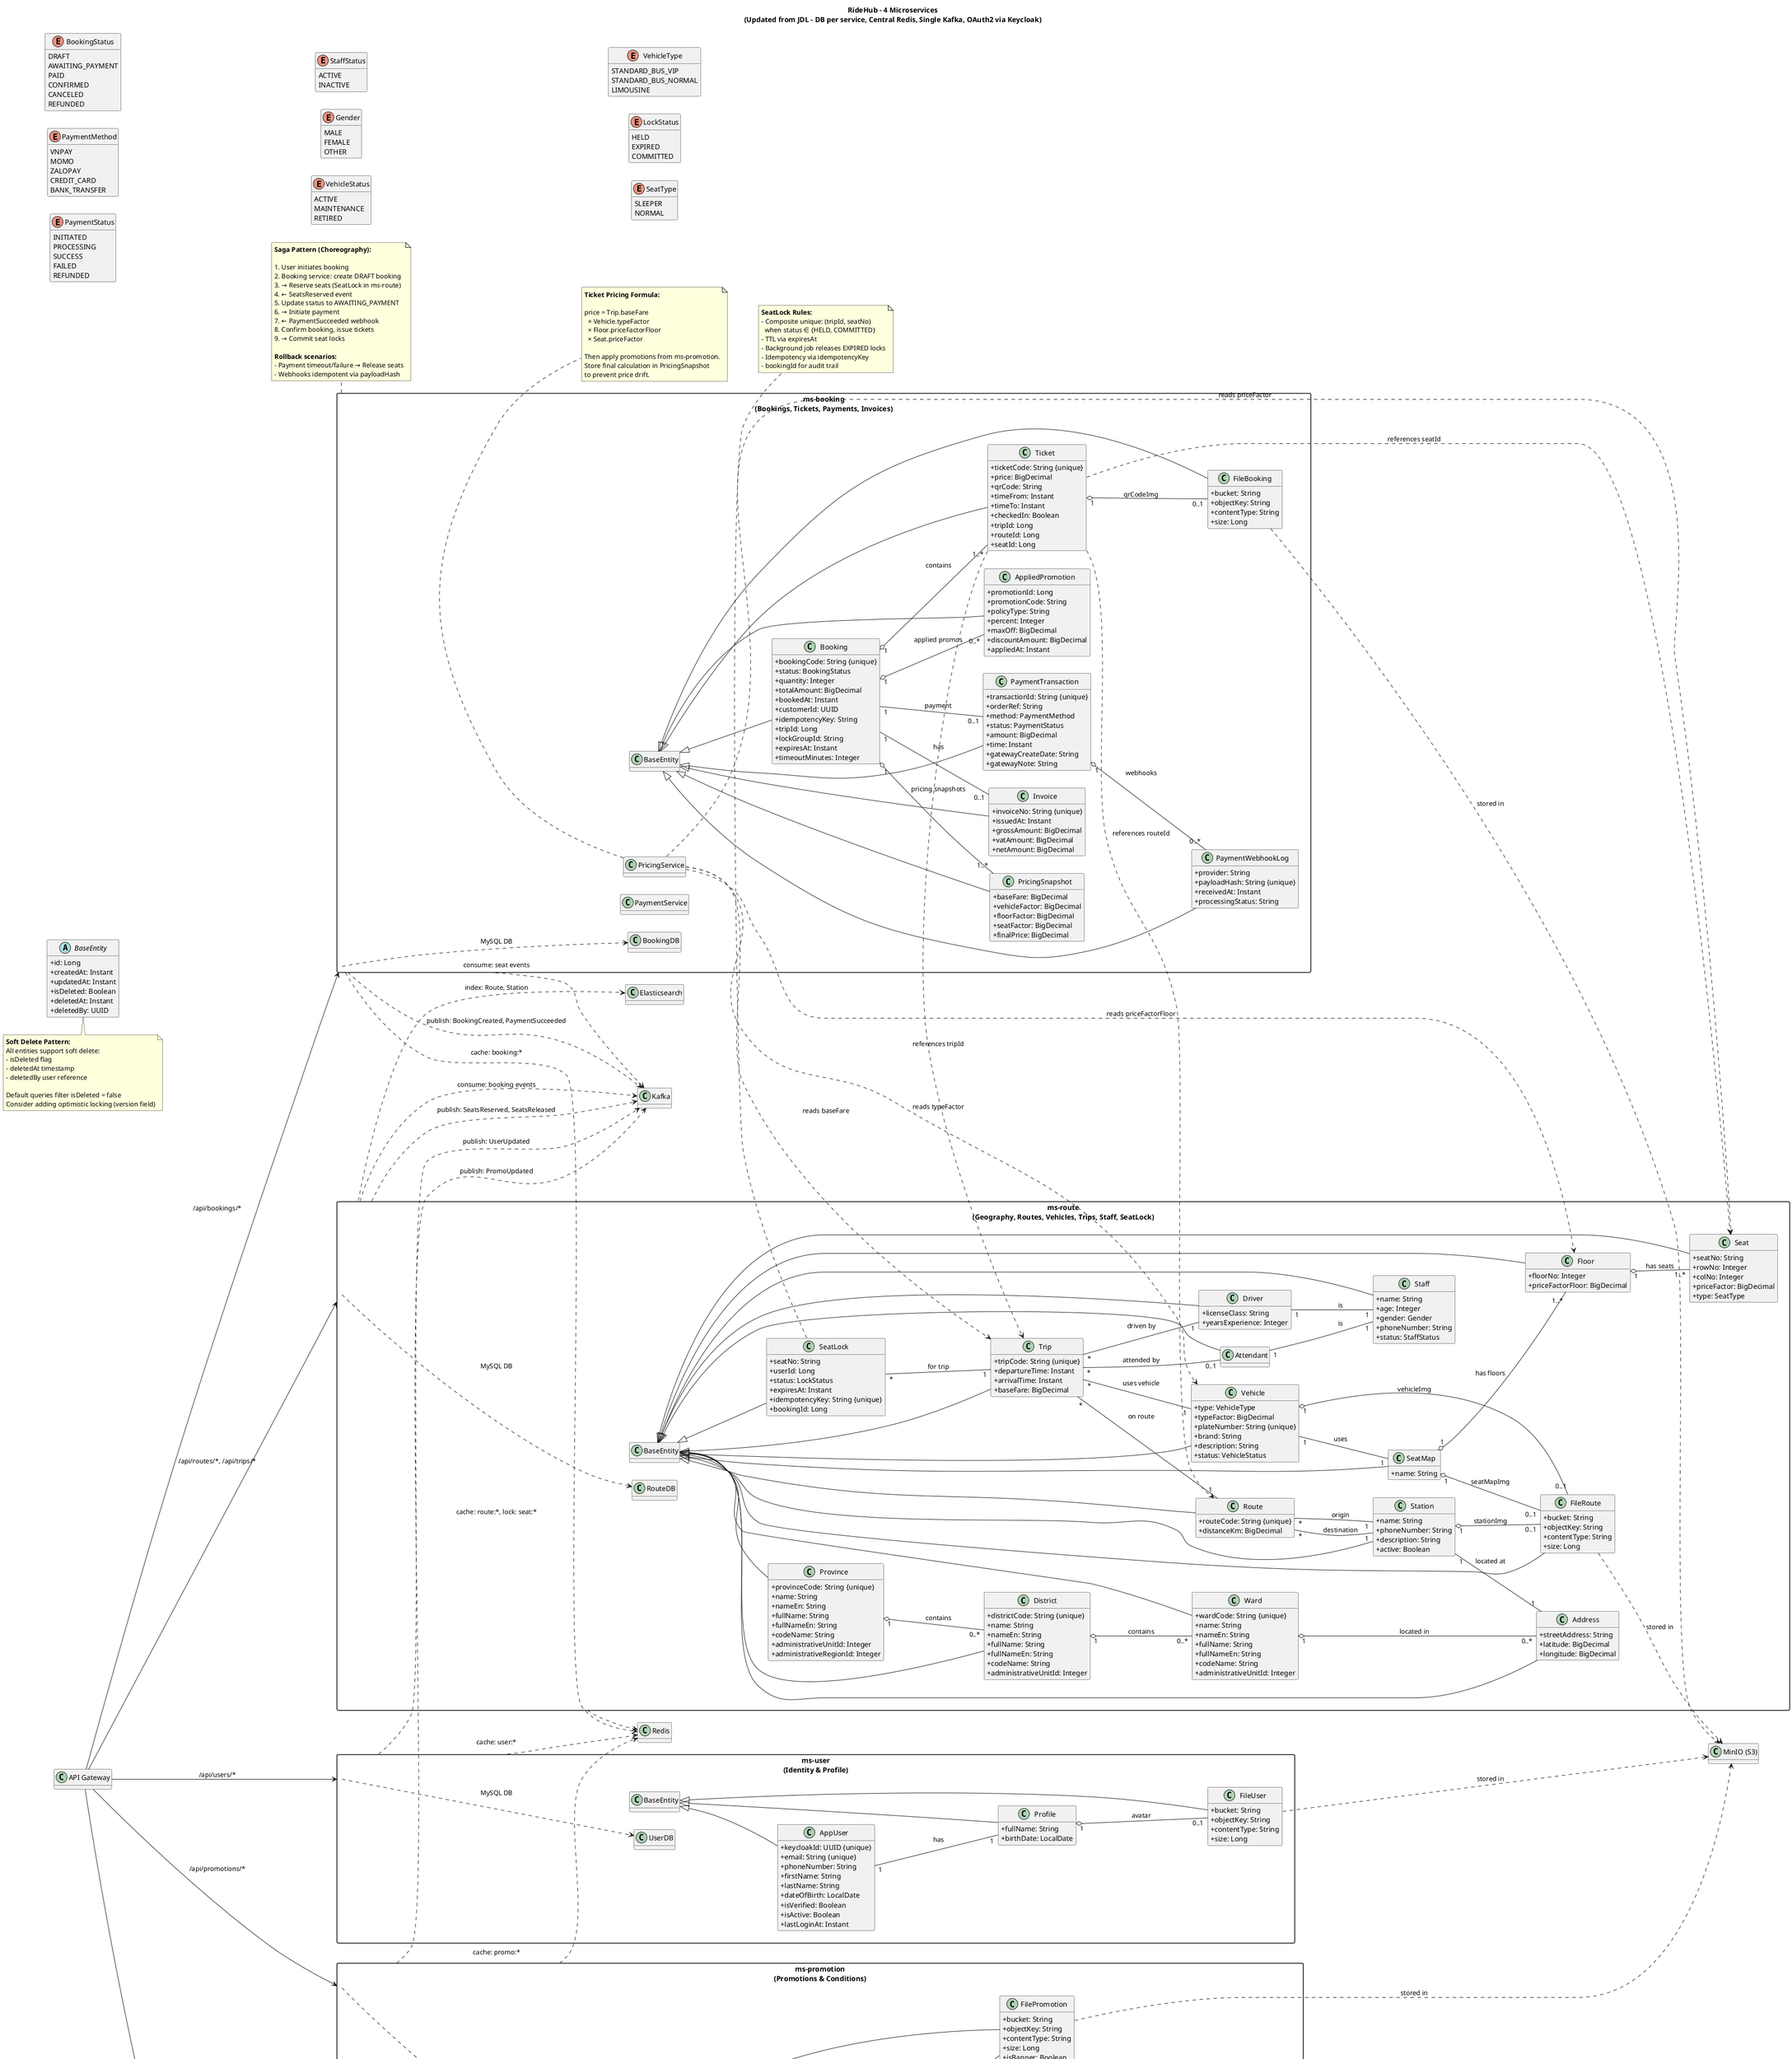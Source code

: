@startuml
title RideHub – 4 Microservices\n(Updated from JDL - DB per service, Central Redis, Single Kafka, OAuth2 via Keycloak)

left to right direction
hide methods
skinparam packageStyle rectangle
skinparam shadowing false
skinparam classAttributeIconSize 0

' =============================
'              ENUMS
' =============================
enum BookingStatus {
  DRAFT
  AWAITING_PAYMENT
  PAID
  CONFIRMED
  CANCELED
  REFUNDED
}

enum PaymentMethod {
  VNPAY
  MOMO
  ZALOPAY
  CREDIT_CARD
  BANK_TRANSFER
}

enum PaymentStatus {
  INITIATED
  PROCESSING
  SUCCESS
  FAILED
  REFUNDED
}

enum StaffStatus {
  ACTIVE
  INACTIVE
}

enum Gender {
  MALE
  FEMALE
  OTHER
}

enum VehicleStatus {
  ACTIVE
  MAINTENANCE
  RETIRED
}

enum VehicleType {
  STANDARD_BUS_VIP
  STANDARD_BUS_NORMAL
  LIMOUSINE
}

enum LockStatus {
  HELD
  EXPIRED
  COMMITTED
}

enum SeatType {
  SLEEPER
  NORMAL
}

' =============================
'      EXTERNAL COMPONENTS
' =============================
class "API Gateway" as GATEWAY
class "Keycloak (OAuth2)" as KEYCLOAK
class "Kafka" as KAFKA
class "Redis" as REDIS
class "MinIO (S3)" as MINIO
class "Elasticsearch" as ELASTIC

' =============================
'        BASE ENTITY
' =============================
abstract class BaseEntity {
  +id: Long
  +createdAt: Instant
  +updatedAt: Instant
  +isDeleted: Boolean
  +deletedAt: Instant
  +deletedBy: UUID
}

' =============================
'          MS-USER
' =============================
package "ms-user\n(Identity & Profile)" as MS_USER {

  class AppUser extends BaseEntity {
    +keycloakId: UUID {unique}
    +email: String {unique}
    +phoneNumber: String
    +firstName: String
    +lastName: String
    +dateOfBirth: LocalDate
    +isVerified: Boolean
    +isActive: Boolean
    +lastLoginAt: Instant
  }

  class Profile extends BaseEntity {
    +fullName: String
    +birthDate: LocalDate
  }

  class FileUser extends BaseEntity {
    +bucket: String
    +objectKey: String
    +contentType: String
    +size: Long
  }

  class "UserDB" as USERDB

}

AppUser "1" -- "1" Profile : "has"
Profile "1" o-- "0..1" FileUser : "avatar"
FileUser ..> MINIO : "stored in"

' =============================
'          MS-ROUTE
' =============================
package "ms-route\n(Geography, Routes, Vehicles, Trips, Staff, SeatLock)" as MS_ROUTE {

  ' ----- Vietnam Address Hierarchy -----
  class Province extends BaseEntity {
    +provinceCode: String {unique}
    +name: String
    +nameEn: String
    +fullName: String
    +fullNameEn: String
    +codeName: String
    +administrativeUnitId: Integer
    +administrativeRegionId: Integer
  }

  class District extends BaseEntity {
    +districtCode: String {unique}
    +name: String
    +nameEn: String
    +fullName: String
    +fullNameEn: String
    +codeName: String
    +administrativeUnitId: Integer
  }

  class Ward extends BaseEntity {
    +wardCode: String {unique}
    +name: String
    +nameEn: String
    +fullName: String
    +fullNameEn: String
    +codeName: String
    +administrativeUnitId: Integer
  }

  class Address extends BaseEntity {
    +streetAddress: String
    +latitude: BigDecimal
    +longitude: BigDecimal
  }

  ' ----- Station / Route / Fleet / Trips -----
  class Station extends BaseEntity {
    +name: String
    +phoneNumber: String
    +description: String
    +active: Boolean
  }

  class Route extends BaseEntity {
    +routeCode: String {unique}
    +distanceKm: BigDecimal
  }

  class Vehicle extends BaseEntity {
    +type: VehicleType
    +typeFactor: BigDecimal
    +plateNumber: String {unique}
    +brand: String
    +description: String
    +status: VehicleStatus
  }

  class SeatMap extends BaseEntity {
    +name: String
  }

  class Floor extends BaseEntity {
    +floorNo: Integer
    +priceFactorFloor: BigDecimal
  }

  class Seat extends BaseEntity {
    +seatNo: String
    +rowNo: Integer
    +colNo: Integer
    +priceFactor: BigDecimal
    +type: SeatType
  }

  class Trip extends BaseEntity {
    +tripCode: String {unique}
    +departureTime: Instant
    +arrivalTime: Instant
    +baseFare: BigDecimal
  }

  ' ---- Staff ----
  class Staff extends BaseEntity {
    +name: String
    +age: Integer
    +gender: Gender
    +phoneNumber: String
    +status: StaffStatus
  }

  class Driver extends BaseEntity {
    +licenseClass: String
    +yearsExperience: Integer
  }

  class Attendant extends BaseEntity

  ' ---- SeatLock ----
  class SeatLock extends BaseEntity {
    +seatNo: String
    +userId: Long
    +status: LockStatus
    +expiresAt: Instant
    +idempotencyKey: String {unique}
    +bookingId: Long
  }

  class FileRoute extends BaseEntity {
    +bucket: String
    +objectKey: String
    +contentType: String
    +size: Long
  }

  class "RouteDB" as ROUTEDB

}

' Address hierarchy
Province "1" o-- "0..*" District : "contains"
District "1" o-- "0..*" Ward : "contains"
Ward "1" o-- "0..*" Address : "located in"

' Station & Route
Station "1" -- "1" Address : "located at"
Route "*" -- "1" Station : "origin"
Route "*" -- "1" Station : "destination"

' Vehicle & SeatMap
Vehicle "1" -- "1" SeatMap : "uses"
SeatMap "1" o-- "1..*" Floor : "has floors"
Floor "1" o-- "1..*" Seat : "has seats"

' Trip
Trip "*" -- "1" Route : "on route"
Trip "*" -- "1" Vehicle : "uses vehicle"
Trip "*" -- "1" Driver : "driven by"
Trip "*" -- "0..1" Attendant : "attended by"

' Staff relationships
Driver "1" -- "1" Staff : "is"
Attendant "1" -- "1" Staff : "is"

' SeatLock
SeatLock "*" -- "1" Trip : "for trip"

' File associations
Station "1" o-- "0..1" FileRoute : "stationImg"
Vehicle "1" o-- "0..1" FileRoute : "vehicleImg"
SeatMap "1" o-- "0..1" FileRoute : "seatMapImg"
FileRoute ..> MINIO : "stored in"

' =============================
'          MS-BOOKING
' =============================
package "ms-booking\n(Bookings, Tickets, Payments, Invoices)" as MS_BOOK {

  class Booking extends BaseEntity {
    +bookingCode: String {unique}
    +status: BookingStatus
    +quantity: Integer
    +totalAmount: BigDecimal
    +bookedAt: Instant
    +customerId: UUID
    +idempotencyKey: String
    +tripId: Long
    +lockGroupId: String
    +expiresAt: Instant
    +timeoutMinutes: Integer
  }

  class Ticket extends BaseEntity {
    +ticketCode: String {unique}
    +price: BigDecimal
    +qrCode: String
    +timeFrom: Instant
    +timeTo: Instant
    +checkedIn: Boolean
    +tripId: Long
    +routeId: Long
    +seatId: Long
  }

  class Invoice extends BaseEntity {
    +invoiceNo: String {unique}
    +issuedAt: Instant
    +grossAmount: BigDecimal
    +vatAmount: BigDecimal
    +netAmount: BigDecimal
  }

  class PaymentTransaction extends BaseEntity {
    +transactionId: String {unique}
    +orderRef: String
    +method: PaymentMethod
    +status: PaymentStatus
    +amount: BigDecimal
    +time: Instant
    +gatewayCreateDate: String
    +gatewayNote: String
  }

  class PricingSnapshot extends BaseEntity {
    +baseFare: BigDecimal
    +vehicleFactor: BigDecimal
    +floorFactor: BigDecimal
    +seatFactor: BigDecimal
    +finalPrice: BigDecimal
  }

  class AppliedPromotion extends BaseEntity {
    +promotionId: Long
    +promotionCode: String
    +policyType: String
    +percent: Integer
    +maxOff: BigDecimal
    +discountAmount: BigDecimal
    +appliedAt: Instant
  }

  class PaymentWebhookLog extends BaseEntity {
    +provider: String
    +payloadHash: String {unique}
    +receivedAt: Instant
    +processingStatus: String
  }

  class FileBooking extends BaseEntity {
    +bucket: String
    +objectKey: String
    +contentType: String
    +size: Long
  }

  class PricingService
  class PaymentService

  class "BookingDB" as BOOKDB

}

Booking "1" o-- "1..*" Ticket : "contains"
Booking "1" -- "0..1" Invoice : "has"
Booking "1" -- "0..1" PaymentTransaction : "payment"
Booking "1" o-- "1..*" PricingSnapshot : "pricing snapshots"
Booking "1" o-- "0..*" AppliedPromotion : "applied promos"
PaymentTransaction "1" o-- "0..*" PaymentWebhookLog : "webhooks"
Ticket "1" o-- "0..1" FileBooking : "qrCodeImg"
FileBooking ..> MINIO : "stored in"

' Cross-service references (Ticket stores IDs)
Ticket ..> Trip : "references tripId"
Ticket ..> Route : "references routeId"
Ticket ..> Seat : "references seatId"

' Pricing dependencies
PricingService ..> Trip : "reads baseFare"
PricingService ..> Vehicle : "reads typeFactor"
PricingService ..> Floor : "reads priceFactorFloor"
PricingService ..> Seat : "reads priceFactor"

' =============================
'          MS-PROMOTION
' =============================
package "ms-promotion\n(Promotions & Conditions)" as MS_PROMO {

  class Promotion extends BaseEntity {
    +code: String {unique}
    +description: String
    +startDate: LocalDate
    +endDate: LocalDate
    +usageLimit: Integer
    +usedCount: Integer
  }

  class BuyNGetMFree extends BaseEntity {
    +buyN: Integer
    +getM: Integer
  }

  class PercentOffTotal extends BaseEntity {
    +percent: Integer [1..100]
    +maxOff: BigDecimal
    +minPrice: BigDecimal
  }

  class ConditionByRoute extends BaseEntity
  class ConditionByDate extends BaseEntity
  class ConditionByLocation extends BaseEntity

  class ConditionRouteItem extends BaseEntity {
    +routeId: Long
  }

  class ConditionDateItem extends BaseEntity {
    +specificDate: LocalDate
    +weekday: Integer
  }

  class ConditionLocationItem extends BaseEntity {
    +provinceId: Long
    +districtId: Long
    +wardId: Long
  }

  class FilePromotion extends BaseEntity {
    +bucket: String
    +objectKey: String
    +contentType: String
    +size: Long
    +isBanner: Boolean
  }

  class "PromotionDB" as PROMODB

}

Promotion "1" o-- "0..*" BuyNGetMFree : "buyNGetM policies"
Promotion "1" o-- "0..*" PercentOffTotal : "percent off policies"
Promotion "1" o-- "0..*" ConditionByRoute : "route conditions"
Promotion "1" o-- "0..*" ConditionByDate : "date conditions"
Promotion "1" o-- "0..*" ConditionByLocation : "location conditions"
Promotion "1" o-- "0..*" FilePromotion : "images"

ConditionByRoute "1" o-- "0..*" ConditionRouteItem : "items"
ConditionByDate "1" o-- "0..*" ConditionDateItem : "items"
ConditionByLocation "1" o-- "0..*" ConditionLocationItem : "items"

FilePromotion ..> MINIO : "stored in"

' =============================
'     GATEWAY / AUTH / INFRA
' =============================
GATEWAY --> KEYCLOAK : "OAuth2/OIDC"
GATEWAY --> MS_USER  : "/api/users/*"
GATEWAY --> MS_ROUTE : "/api/routes/*, /api/trips/*"
GATEWAY --> MS_BOOK  : "/api/bookings/*"
GATEWAY --> MS_PROMO : "/api/promotions/*"

' Central Redis (namespaced per service)
MS_USER ..>  REDIS : "cache: user:*"
MS_ROUTE ..> REDIS : "cache: route:*, lock: seat:*"
MS_BOOK  ..> REDIS : "cache: booking:*"
MS_PROMO ..> REDIS : "cache: promo:*"

' Kafka event streaming
MS_ROUTE ..> KAFKA : "publish: SeatsReserved, SeatsReleased"
MS_BOOK  ..> KAFKA : "publish: BookingCreated, PaymentSucceeded"
MS_BOOK  ..> KAFKA : "consume: seat events"
MS_ROUTE ..> KAFKA : "consume: booking events"
MS_PROMO ..> KAFKA : "publish: PromoUpdated"
MS_USER  ..> KAFKA : "publish: UserUpdated"

' Elasticsearch for search
MS_ROUTE ..> ELASTIC : "index: Route, Station"

' DB-per-service
MS_USER ..>  USERDB  : "MySQL DB"
MS_ROUTE ..> ROUTEDB : "MySQL DB"
MS_BOOK  ..> BOOKDB  : "MySQL DB"
MS_PROMO ..> PROMODB : "MySQL DB"

' =============================
'            NOTES
' =============================
note bottom of PricingService
  **Ticket Pricing Formula:**
  
  price = Trip.baseFare
    × Vehicle.typeFactor
    × Floor.priceFactorFloor
    × Seat.priceFactor
  
  Then apply promotions from ms-promotion.
  Store final calculation in PricingSnapshot
  to prevent price drift.
end note

note bottom of SeatLock
  **SeatLock Rules:**
  - Composite unique: (tripId, seatNo)
    when status ∈ {HELD, COMMITTED}
  - TTL via expiresAt
  - Background job releases EXPIRED locks
  - Idempotency via idempotencyKey
  - bookingId for audit trail
end note

note bottom of MS_BOOK
  **Saga Pattern (Choreography):**
  
  1. User initiates booking
  2. Booking service: create DRAFT booking
  3. → Reserve seats (SeatLock in ms-route)
  4. ← SeatsReserved event
  5. Update status to AWAITING_PAYMENT
  6. → Initiate payment
  7. ← PaymentSucceeded webhook
  8. Confirm booking, issue tickets
  9. → Commit seat locks
  
  **Rollback scenarios:**
  - Payment timeout/failure → Release seats
  - Webhooks idempotent via payloadHash
end note

note bottom of BaseEntity
  **Soft Delete Pattern:**
  All entities support soft delete:
  - isDeleted flag
  - deletedAt timestamp
  - deletedBy user reference
  
  Default queries filter isDeleted = false
  Consider adding optimistic locking (version field)
end note

note top of KEYCLOAK
  **Keycloak manages:**
  - User authentication
  - Role/permission management
  - JWT token issuance
  - Single Sign-On (SSO)
end note

@enduml
